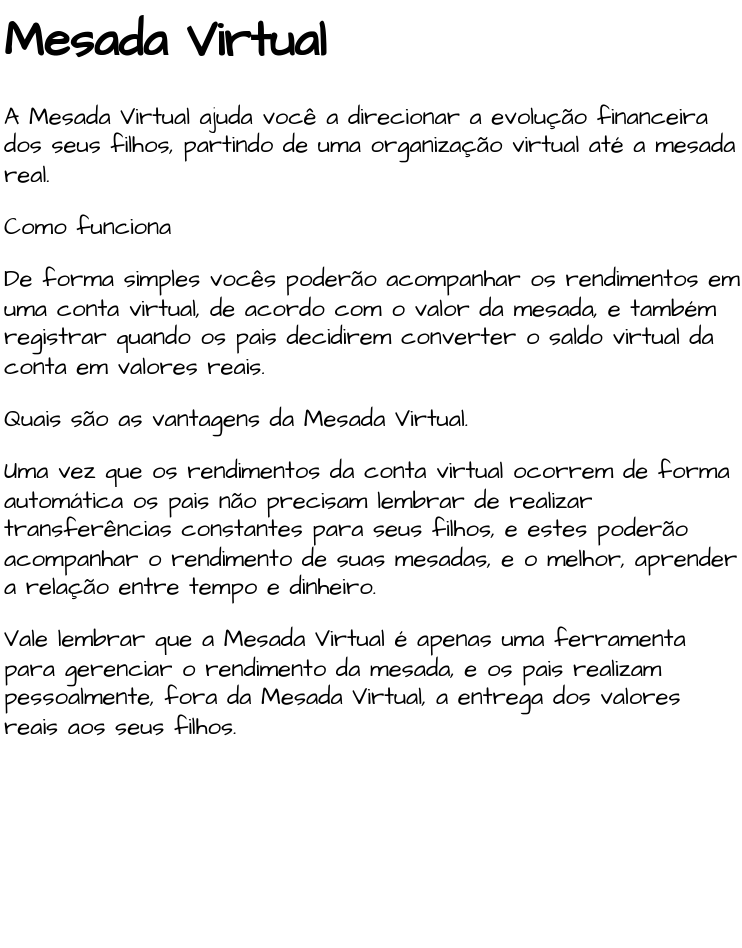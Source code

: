 <mxfile version="24.7.8">
  <diagram name="Página-1" id="Jkwktxzuz06NS0jhrz9L">
    <mxGraphModel dx="683" dy="398" grid="1" gridSize="10" guides="1" tooltips="1" connect="1" arrows="1" fold="1" page="1" pageScale="1" pageWidth="827" pageHeight="1169" math="0" shadow="0">
      <root>
        <mxCell id="0" />
        <mxCell id="1" parent="0" />
        <mxCell id="duUerzS5zog-rnSlP1Dy-1" value="&lt;h1 style=&quot;margin-top: 0px;&quot;&gt;Mesada Virtual&lt;/h1&gt;&lt;p&gt;A Mesada Virtual ajuda você a direcionar a evolução financeira dos seus filhos, partindo de uma organização virtual até a mesada real.&lt;/p&gt;&lt;p&gt;Como funciona&lt;/p&gt;&lt;p&gt;De forma simples vocês poderão acompanhar os rendimentos em uma conta virtual, de acordo com o valor da mesada, e também registrar quando os pais decidirem converter o saldo virtual da conta em valores reais.&lt;/p&gt;&lt;p&gt;Quais são as vantagens da Mesada Virtual.&lt;/p&gt;&lt;p&gt;Uma vez que os rendimentos da conta virtual ocorrem de forma automática os pais não precisam lembrar de realizar transferências constantes para seus filhos, e estes poderão acompanhar o rendimento de suas mesadas, e o melhor, aprender a relação entre tempo e dinheiro.&lt;/p&gt;&lt;p&gt;Vale lembrar que a Mesada Virtual é apenas uma ferramenta para gerenciar o rendimento da mesada, e os pais realizam pessoalmente, fora da Mesada Virtual, a entrega dos valores reais aos seus filhos.&lt;/p&gt;" style="text;html=1;whiteSpace=wrap;overflow=hidden;rounded=0;fontFamily=Architects Daughter;fontSource=https%3A%2F%2Ffonts.googleapis.com%2Fcss%3Ffamily%3DArchitects%2BDaughter;" vertex="1" parent="1">
          <mxGeometry x="40" y="40" width="370" height="470" as="geometry" />
        </mxCell>
      </root>
    </mxGraphModel>
  </diagram>
</mxfile>
